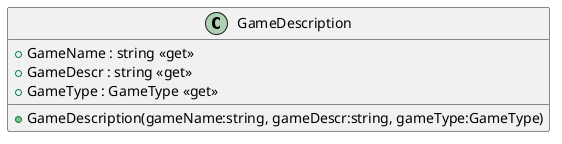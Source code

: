 @startuml
class GameDescription {
    + GameDescription(gameName:string, gameDescr:string, gameType:GameType)
    + GameName : string <<get>>
    + GameDescr : string <<get>>
    + GameType : GameType <<get>>
}
@enduml
